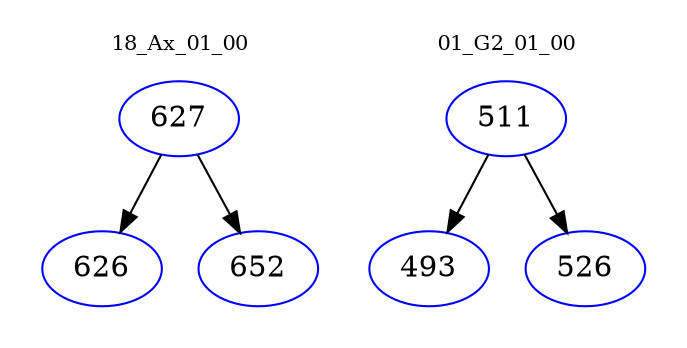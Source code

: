 digraph{
subgraph cluster_0 {
color = white
label = "18_Ax_01_00";
fontsize=10;
T0_627 [label="627", color="blue"]
T0_627 -> T0_626 [color="black"]
T0_626 [label="626", color="blue"]
T0_627 -> T0_652 [color="black"]
T0_652 [label="652", color="blue"]
}
subgraph cluster_1 {
color = white
label = "01_G2_01_00";
fontsize=10;
T1_511 [label="511", color="blue"]
T1_511 -> T1_493 [color="black"]
T1_493 [label="493", color="blue"]
T1_511 -> T1_526 [color="black"]
T1_526 [label="526", color="blue"]
}
}
